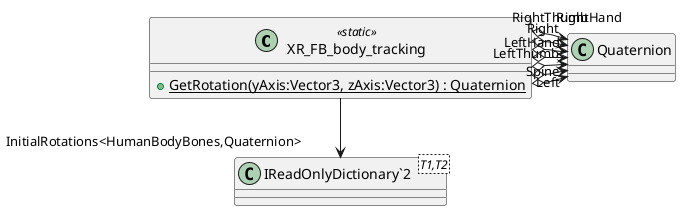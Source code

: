 @startuml
class XR_FB_body_tracking <<static>> {
    + {static} GetRotation(yAxis:Vector3, zAxis:Vector3) : Quaternion
}
class "IReadOnlyDictionary`2"<T1,T2> {
}
XR_FB_body_tracking o-> "Spine" Quaternion
XR_FB_body_tracking o-> "Left" Quaternion
XR_FB_body_tracking o-> "LeftThumb" Quaternion
XR_FB_body_tracking o-> "LeftHand" Quaternion
XR_FB_body_tracking o-> "Right" Quaternion
XR_FB_body_tracking o-> "RightThumb" Quaternion
XR_FB_body_tracking o-> "RightHand" Quaternion
XR_FB_body_tracking --> "InitialRotations<HumanBodyBones,Quaternion>" "IReadOnlyDictionary`2"
@enduml
